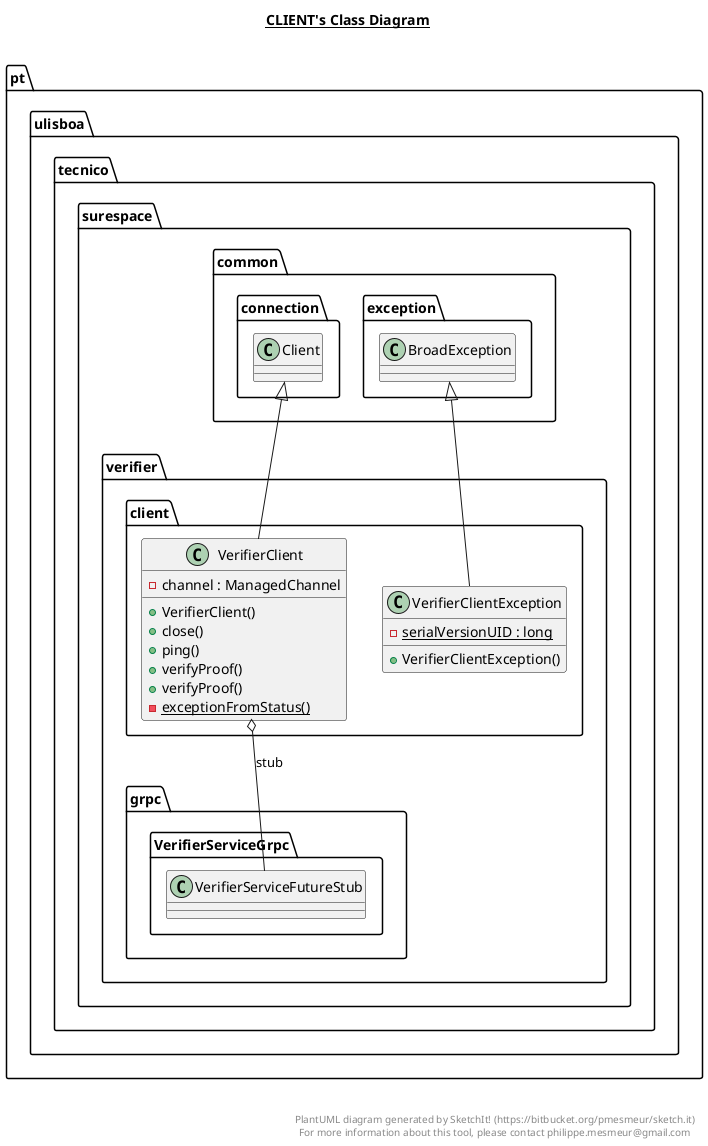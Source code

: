 @startuml

title __CLIENT's Class Diagram__\n

  namespace pt.ulisboa.tecnico.surespace.verifier.client {
    class pt.ulisboa.tecnico.surespace.verifier.client.VerifierClient {
        - channel : ManagedChannel
        + VerifierClient()
        + close()
        + ping()
        + verifyProof()
        + verifyProof()
        {static} - exceptionFromStatus()
    }
  }
  

  namespace pt.ulisboa.tecnico.surespace.verifier.client {
    class pt.ulisboa.tecnico.surespace.verifier.client.VerifierClientException {
        {static} - serialVersionUID : long
        + VerifierClientException()
    }
  }
  

  pt.ulisboa.tecnico.surespace.verifier.client.VerifierClient -up-|> pt.ulisboa.tecnico.surespace.common.connection.Client
  pt.ulisboa.tecnico.surespace.verifier.client.VerifierClient o-- pt.ulisboa.tecnico.surespace.verifier.grpc.VerifierServiceGrpc.VerifierServiceFutureStub : stub
  pt.ulisboa.tecnico.surespace.verifier.client.VerifierClientException -up-|> pt.ulisboa.tecnico.surespace.common.exception.BroadException


right footer


PlantUML diagram generated by SketchIt! (https://bitbucket.org/pmesmeur/sketch.it)
For more information about this tool, please contact philippe.mesmeur@gmail.com
endfooter

@enduml
